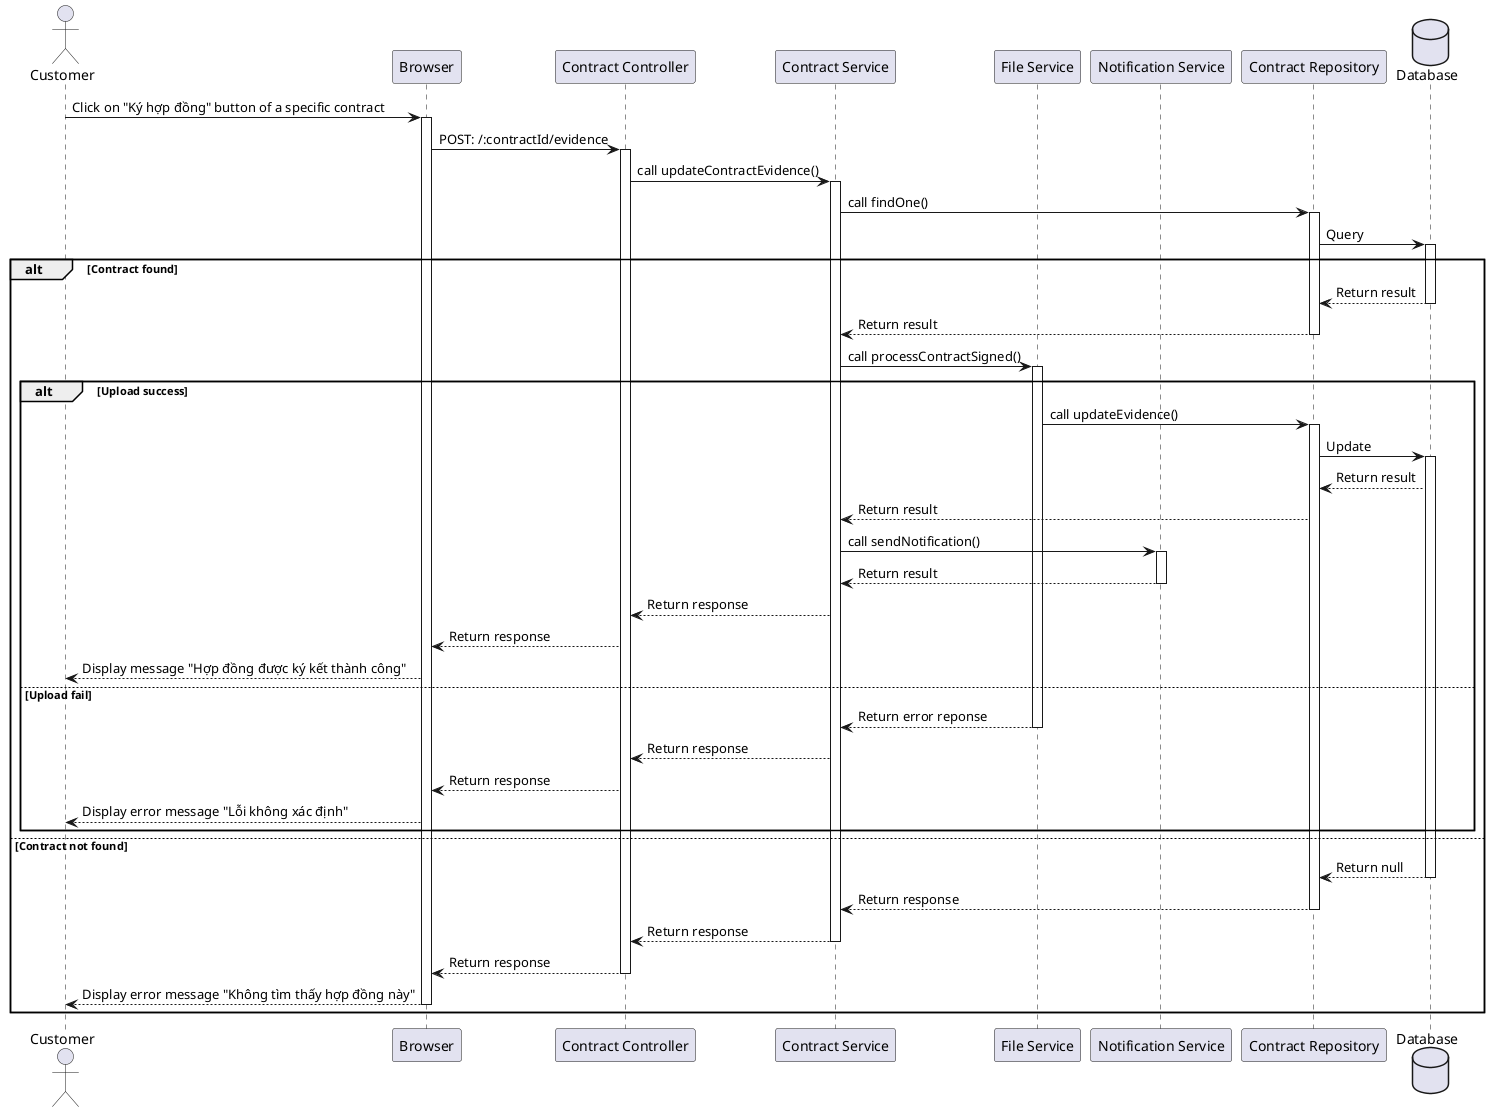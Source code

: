 @startuml
actor Customer as A
participant "Browser" as B
participant "Contract Controller" as C
participant "Contract Service" as D
participant "File Service" as E
participant "Notification Service" as F
participant "Contract Repository" as G
database "Database" as H

A -> B++: Click on "Ký hợp đồng" button of a specific contract
B -> C++: POST: /:contractId/evidence
C -> D++: call updateContractEvidence()
D -> G++: call findOne()
G -> H++: Query
alt Contract found
    H --> G--: Return result
    G --> D--: Return result
    D -> E++: call processContractSigned()
    alt Upload success
        E -> G++: call updateEvidence()
        G -> H++: Update
        H --> G: Return result
        G --> D: Return result
        D -> F++: call sendNotification()
        F --> D--: Return result
        D --> C: Return response
        C --> B: Return response
        B --> A: Display message "Hợp đồng được ký kết thành công"
    else Upload fail
        E --> D--: Return error reponse
        D --> C: Return response
        C --> B: Return response
        B --> A: Display error message "Lỗi không xác định"
    end
else Contract not found
    H --> G--: Return null
    G --> D--: Return response
    D --> C--: Return response
    C --> B--: Return response
    B --> A--: Display error message "Không tìm thấy hợp đồng này"
end
@enduml
